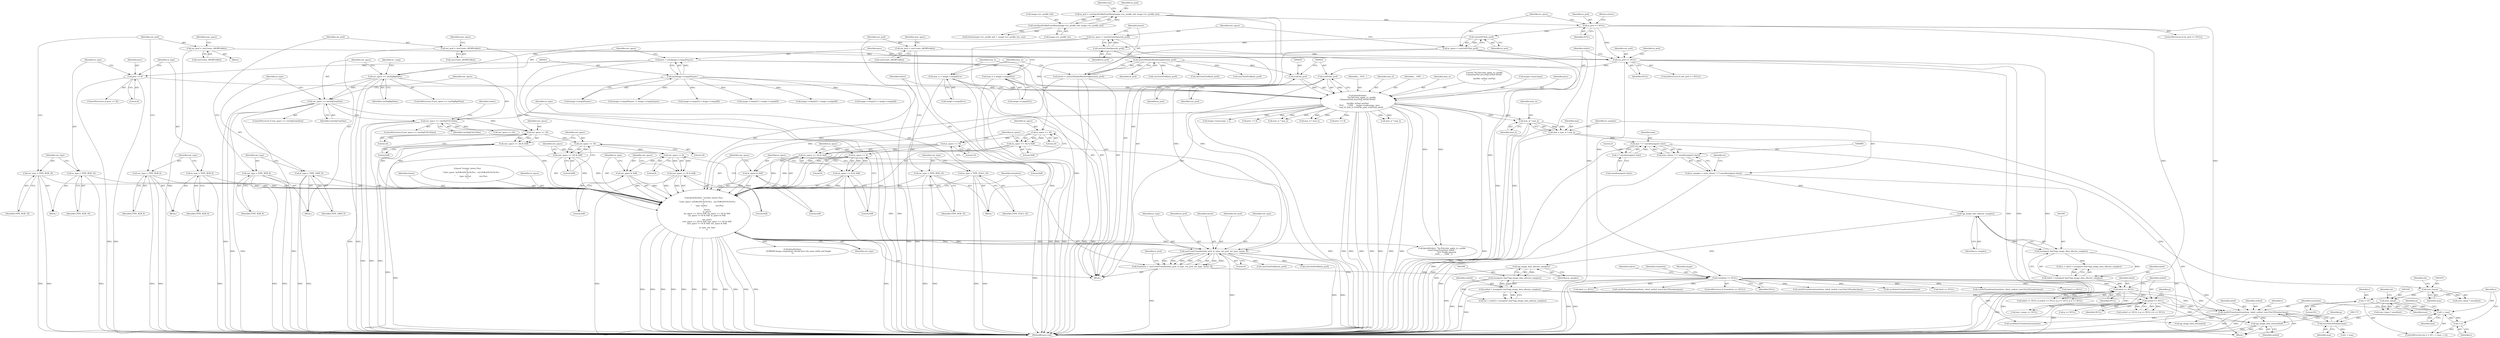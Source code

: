 digraph "0_openjpeg_2e5ab1d9987831c981ff05862e8ccf1381ed58ea@API" {
"1001254" [label="(Call,opj_image_data_free(outbuf))"];
"1001040" [label="(Call,outbuf == NULL)"];
"1001006" [label="(Call,outbuf = (unsigned char*)opj_image_data_alloc(nr_samples))"];
"1001008" [label="(Call,(unsigned char*)opj_image_data_alloc(nr_samples))"];
"1001010" [label="(Call,opj_image_data_alloc(nr_samples))"];
"1001002" [label="(Call,opj_image_data_alloc(nr_samples))"];
"1000986" [label="(Call,nr_samples = (size_t)(max * 3 * sizeof(unsigned char)))"];
"1000988" [label="(Call,(size_t)(max * 3 * sizeof(unsigned char)))"];
"1000990" [label="(Call,max * 3 * sizeof(unsigned char))"];
"1000981" [label="(Call,max = max_w * max_h)"];
"1000983" [label="(Call,max_w * max_h)"];
"1000417" [label="(Call,fprintf(stderr,\n            \"%s:%d:color_apply_icc_profile\n\tchannels(%d) prec(%d) w(%d) h(%d)\"\n            \"\n\tprofile: in(%p) out(%p)\n\", __FILE__, __LINE__, image->numcomps, prec,\n            max_w, max_h, (void*)in_prof, (void*)out_prof))"];
"1000198" [label="(Call,prec = (int)image->comps[0].prec)"];
"1000200" [label="(Call,(int)image->comps[0].prec)"];
"1000320" [label="(Call,prec <= 8)"];
"1000180" [label="(Call,max_w = image->comps[0].w)"];
"1000189" [label="(Call,max_h = image->comps[0].h)"];
"1000428" [label="(Call,(void*)in_prof)"];
"1000178" [label="(Call,cmsGetHeaderRenderingIntent(in_prof))"];
"1000174" [label="(Call,cmsGetColorSpace(in_prof))"];
"1000170" [label="(Call,cmsGetPCS(in_prof))"];
"1000163" [label="(Call,in_prof == NULL)"];
"1000136" [label="(Call,in_prof = cmsOpenProfileFromMem(image->icc_profile_buf, image->icc_profile_len))"];
"1000138" [label="(Call,cmsOpenProfileFromMem(image->icc_profile_buf, image->icc_profile_len))"];
"1000431" [label="(Call,(void*)out_prof)"];
"1000410" [label="(Call,out_prof == NULL)"];
"1000338" [label="(Call,out_prof = cmsCreate_sRGBProfile())"];
"1000374" [label="(Call,out_prof = cmsCreate_sRGBProfile())"];
"1000356" [label="(Call,out_prof = cmsCreate_sRGBProfile())"];
"1000992" [label="(Call,3 * sizeof(unsigned char))"];
"1001036" [label="(Call,inbuf == NULL)"];
"1000998" [label="(Call,inbuf = (unsigned char*)opj_image_data_alloc(nr_samples))"];
"1001000" [label="(Call,(unsigned char*)opj_image_data_alloc(nr_samples))"];
"1000492" [label="(Call,transform == NULL)"];
"1000478" [label="(Call,transform = cmsCreateTransform(in_prof, in_type, out_prof, out_type, intent, 0))"];
"1000480" [label="(Call,cmsCreateTransform(in_prof, in_type, out_prof, out_type, intent, 0))"];
"1000434" [label="(Call,fprintf(stderr, \"\trender_intent (%u)\n\t\"\n            \"color_space: in(%#x)(%c%c%c%c)   out:(%#x)(%c%c%c%c)\n\t\"\n            \"       type: in(%u)              out:(%u)\n\",\n            intent,\n            in_space,\n            (in_space >> 24) & 0xff, (in_space >> 16) & 0xff,\n            (in_space >> 8) & 0xff, in_space & 0xff,\n\n            out_space,\n            (out_space >> 24) & 0xff, (out_space >> 16) & 0xff,\n            (out_space >> 8) & 0xff, out_space & 0xff,\n\n            in_type, out_type\n           ))"];
"1000176" [label="(Call,intent = cmsGetHeaderRenderingIntent(in_prof))"];
"1000454" [label="(Call,in_space & 0xff)"];
"1000450" [label="(Call,in_space >> 8)"];
"1000445" [label="(Call,in_space >> 16)"];
"1000440" [label="(Call,in_space >> 24)"];
"1000168" [label="(Call,in_space = cmsGetPCS(in_prof))"];
"1000439" [label="(Call,(in_space >> 24) & 0xff)"];
"1000444" [label="(Call,(in_space >> 16) & 0xff)"];
"1000449" [label="(Call,(in_space >> 8) & 0xff)"];
"1000473" [label="(Call,out_space & 0xff)"];
"1000469" [label="(Call,out_space >> 8)"];
"1000464" [label="(Call,out_space >> 16)"];
"1000459" [label="(Call,out_space >> 24)"];
"1000364" [label="(Call,out_space == cmsSigYCbCrData)"];
"1000346" [label="(Call,out_space == cmsSigGrayData)"];
"1000210" [label="(Call,out_space == cmsSigRgbData)"];
"1000172" [label="(Call,out_space = cmsGetColorSpace(in_prof))"];
"1000458" [label="(Call,(out_space >> 24) & 0xff)"];
"1000463" [label="(Call,(out_space >> 16) & 0xff)"];
"1000468" [label="(Call,(out_space >> 8) & 0xff)"];
"1000368" [label="(Call,in_type = TYPE_YCbCr_16)"];
"1000332" [label="(Call,in_type = TYPE_RGB_16)"];
"1000350" [label="(Call,in_type = TYPE_GRAY_8)"];
"1000324" [label="(Call,in_type = TYPE_RGB_8)"];
"1000335" [label="(Call,out_type = TYPE_RGB_16)"];
"1000327" [label="(Call,out_type = TYPE_RGB_8)"];
"1000353" [label="(Call,out_type = TYPE_RGB_8)"];
"1000371" [label="(Call,out_type = TYPE_RGB_16)"];
"1001170" [label="(Call,cmsDoTransform(transform, inbuf, outbuf, (cmsUInt32Number)max))"];
"1001174" [label="(Call,(cmsUInt32Number)max)"];
"1001155" [label="(Call,i < max)"];
"1001158" [label="(Call,++i)"];
"1001152" [label="(Call,i = 0U)"];
"1001029" [label="(Call,(size_t)max)"];
"1001018" [label="(Call,(size_t)max)"];
"1001041" [label="(Identifier,outbuf)"];
"1001002" [label="(Call,opj_image_data_alloc(nr_samples))"];
"1001252" [label="(Call,opj_image_data_free(inbuf))"];
"1000457" [label="(Identifier,out_space)"];
"1000142" [label="(Call,image->icc_profile_len)"];
"1000333" [label="(Identifier,in_type)"];
"1000994" [label="(Call,sizeof(unsigned char))"];
"1000316" [label="(Call,cmsCloseProfile(in_prof))"];
"1000217" [label="(Identifier,nr_comp)"];
"1000351" [label="(Identifier,in_type)"];
"1000440" [label="(Call,in_space >> 24)"];
"1000369" [label="(Identifier,in_type)"];
"1001208" [label="(Call,i < max)"];
"1000465" [label="(Identifier,out_space)"];
"1001040" [label="(Call,outbuf == NULL)"];
"1000169" [label="(Identifier,in_space)"];
"1000320" [label="(Call,prec <= 8)"];
"1000345" [label="(ControlStructure,if (out_space == cmsSigGrayData))"];
"1000373" [label="(Identifier,TYPE_RGB_16)"];
"1000328" [label="(Identifier,out_type)"];
"1000422" [label="(Call,image->numcomps)"];
"1000461" [label="(Literal,24)"];
"1000346" [label="(Call,out_space == cmsSigGrayData)"];
"1000999" [label="(Identifier,inbuf)"];
"1001322" [label="(Call,inbuf == NULL)"];
"1000779" [label="(Call,max_w * max_h)"];
"1000509" [label="(Identifier,image)"];
"1000463" [label="(Call,(out_space >> 16) & 0xff)"];
"1000497" [label="(Identifier,stderr)"];
"1000354" [label="(Identifier,out_type)"];
"1000357" [label="(Identifier,out_prof)"];
"1000993" [label="(Literal,3)"];
"1000334" [label="(Identifier,TYPE_RGB_16)"];
"1000374" [label="(Call,out_prof = cmsCreate_sRGBProfile())"];
"1000410" [label="(Call,out_prof == NULL)"];
"1000276" [label="(Call,image->comps[0].prec != image->comps[i].prec)"];
"1000177" [label="(Identifier,intent)"];
"1000986" [label="(Call,nr_samples = (size_t)(max * 3 * sizeof(unsigned char)))"];
"1000425" [label="(Identifier,prec)"];
"1001031" [label="(Identifier,max)"];
"1000478" [label="(Call,transform = cmsCreateTransform(in_prof, in_type, out_prof, out_type, intent, 0))"];
"1000363" [label="(ControlStructure,if (out_space == cmsSigYCbCrData))"];
"1001560" [label="(MethodReturn,void)"];
"1001007" [label="(Identifier,outbuf)"];
"1000329" [label="(Identifier,TYPE_RGB_8)"];
"1001037" [label="(Identifier,inbuf)"];
"1000992" [label="(Call,3 * sizeof(unsigned char))"];
"1000988" [label="(Call,(size_t)(max * 3 * sizeof(unsigned char)))"];
"1001108" [label="(Call,image->comps[2] = image->comps[0])"];
"1000420" [label="(Identifier,__FILE__)"];
"1001254" [label="(Call,opj_image_data_free(outbuf))"];
"1000482" [label="(Identifier,in_type)"];
"1000350" [label="(Call,in_type = TYPE_GRAY_8)"];
"1000375" [label="(Identifier,out_prof)"];
"1000981" [label="(Call,max = max_w * max_h)"];
"1000191" [label="(Call,image->comps[0].h)"];
"1000481" [label="(Identifier,in_prof)"];
"1001044" [label="(Call,g == NULL)"];
"1000147" [label="(Identifier,icm)"];
"1001157" [label="(Identifier,max)"];
"1001042" [label="(Identifier,NULL)"];
"1000167" [label="(Return,return;)"];
"1001156" [label="(Identifier,i)"];
"1000172" [label="(Call,out_space = cmsGetColorSpace(in_prof))"];
"1000488" [label="(Identifier,in_prof)"];
"1001029" [label="(Call,(size_t)max)"];
"1000458" [label="(Call,(out_space >> 24) & 0xff)"];
"1000464" [label="(Call,out_space >> 16)"];
"1000368" [label="(Call,in_type = TYPE_YCbCr_16)"];
"1000371" [label="(Call,out_type = TYPE_RGB_16)"];
"1000447" [label="(Literal,16)"];
"1000336" [label="(Identifier,out_type)"];
"1000579" [label="(Call,prec <= 8)"];
"1000190" [label="(Identifier,max_h)"];
"1000963" [label="(Call,fprintf(stderr,\n                    \"[ERROR] Image components should have the same width and height\n\"))"];
"1000467" [label="(Literal,0xff)"];
"1000810" [label="(Call,inbuf == NULL)"];
"1000991" [label="(Identifier,max)"];
"1001028" [label="(Call,(size_t)max * sizeof(int))"];
"1000589" [label="(Call,max_w * max_h)"];
"1000321" [label="(Identifier,prec)"];
"1000451" [label="(Identifier,in_space)"];
"1000182" [label="(Call,image->comps[0].w)"];
"1000176" [label="(Call,intent = cmsGetHeaderRenderingIntent(in_prof))"];
"1001456" [label="(Call,cmsDoTransform(transform, inbuf, outbuf, (cmsUInt32Number)max))"];
"1000441" [label="(Identifier,in_space)"];
"1000466" [label="(Literal,16)"];
"1000496" [label="(Call,fprintf(stderr, \"%s:%d:color_apply_icc_profile\n\tcmsCreateTransform failed. \"\n                \"ICC Profile ignored.\n\", __FILE__, __LINE__))"];
"1000367" [label="(Block,)"];
"1000342" [label="(Identifier,new_space)"];
"1000211" [label="(Identifier,out_space)"];
"1000491" [label="(ControlStructure,if (transform == NULL))"];
"1000113" [label="(Block,)"];
"1000139" [label="(Call,image->icc_profile_buf)"];
"1001020" [label="(Identifier,max)"];
"1001383" [label="(Call,image->comps[1] = image->comps[0])"];
"1000171" [label="(Identifier,in_prof)"];
"1000477" [label="(Identifier,out_type)"];
"1000433" [label="(Identifier,out_prof)"];
"1000493" [label="(Identifier,transform)"];
"1000323" [label="(Block,)"];
"1000366" [label="(Identifier,cmsSigYCbCrData)"];
"1000476" [label="(Identifier,in_type)"];
"1000353" [label="(Call,out_type = TYPE_RGB_8)"];
"1000162" [label="(ControlStructure,if (in_prof == NULL))"];
"1000437" [label="(Identifier,intent)"];
"1000200" [label="(Call,(int)image->comps[0].prec)"];
"1000444" [label="(Call,(in_space >> 16) & 0xff)"];
"1000383" [label="(Identifier,stderr)"];
"1000348" [label="(Identifier,cmsSigGrayData)"];
"1001018" [label="(Call,(size_t)max)"];
"1000358" [label="(Call,cmsCreate_sRGBProfile())"];
"1001394" [label="(Call,image->comps[2] = image->comps[0])"];
"1001153" [label="(Identifier,i)"];
"1000337" [label="(Identifier,TYPE_RGB_16)"];
"1001022" [label="(Identifier,int)"];
"1000494" [label="(Identifier,NULL)"];
"1000462" [label="(Literal,0xff)"];
"1000326" [label="(Identifier,TYPE_RGB_8)"];
"1000164" [label="(Identifier,in_prof)"];
"1000352" [label="(Identifier,TYPE_GRAY_8)"];
"1000165" [label="(Identifier,NULL)"];
"1000199" [label="(Identifier,prec)"];
"1000370" [label="(Identifier,TYPE_YCbCr_16)"];
"1000456" [label="(Literal,0xff)"];
"1000431" [label="(Call,(void*)out_prof)"];
"1000983" [label="(Call,max_w * max_h)"];
"1000692" [label="(Call,cmsDoTransform(transform, inbuf, outbuf, (cmsUInt32Number)max))"];
"1001152" [label="(Call,i = 0U)"];
"1000376" [label="(Call,cmsCreate_sRGBProfile())"];
"1000474" [label="(Identifier,out_space)"];
"1000417" [label="(Call,fprintf(stderr,\n            \"%s:%d:color_apply_icc_profile\n\tchannels(%d) prec(%d) w(%d) h(%d)\"\n            \"\n\tprofile: in(%p) out(%p)\n\", __FILE__, __LINE__, image->numcomps, prec,\n            max_w, max_h, (void*)in_prof, (void*)out_prof))"];
"1000975" [label="(Block,)"];
"1000430" [label="(Identifier,in_prof)"];
"1000415" [label="(Identifier,in_prof)"];
"1001033" [label="(Identifier,int)"];
"1000339" [label="(Identifier,out_prof)"];
"1000168" [label="(Call,in_space = cmsGetPCS(in_prof))"];
"1000479" [label="(Identifier,transform)"];
"1001010" [label="(Call,opj_image_data_alloc(nr_samples))"];
"1000372" [label="(Identifier,out_type)"];
"1000990" [label="(Call,max * 3 * sizeof(unsigned char))"];
"1000414" [label="(Call,cmsCloseProfile(in_prof))"];
"1000443" [label="(Literal,0xff)"];
"1000985" [label="(Identifier,max_h)"];
"1001017" [label="(Call,(size_t)max * sizeof(int))"];
"1000966" [label="(Call,cmsDeleteTransform(transform))"];
"1000486" [label="(Literal,0)"];
"1001008" [label="(Call,(unsigned char*)opj_image_data_alloc(nr_samples))"];
"1000446" [label="(Identifier,in_space)"];
"1000325" [label="(Identifier,in_type)"];
"1000485" [label="(Identifier,intent)"];
"1000327" [label="(Call,out_type = TYPE_RGB_8)"];
"1000322" [label="(Literal,8)"];
"1000170" [label="(Call,cmsGetPCS(in_prof))"];
"1001546" [label="(Call,cmsDeleteTransform(transform))"];
"1000389" [label="(Call,out_space >> 24)"];
"1001151" [label="(ControlStructure,for (i = 0U; i < max; ++i))"];
"1000427" [label="(Identifier,max_h)"];
"1000471" [label="(Literal,8)"];
"1000209" [label="(ControlStructure,if (out_space == cmsSigRgbData))"];
"1001170" [label="(Call,cmsDoTransform(transform, inbuf, outbuf, (cmsUInt32Number)max))"];
"1000411" [label="(Identifier,out_prof)"];
"1000987" [label="(Identifier,nr_samples)"];
"1000454" [label="(Call,in_space & 0xff)"];
"1000180" [label="(Call,max_w = image->comps[0].w)"];
"1000181" [label="(Identifier,max_w)"];
"1000620" [label="(Call,inbuf == NULL)"];
"1000997" [label="(Identifier,in)"];
"1000335" [label="(Call,out_type = TYPE_RGB_16)"];
"1000439" [label="(Call,(in_space >> 24) & 0xff)"];
"1000449" [label="(Call,(in_space >> 8) & 0xff)"];
"1000470" [label="(Identifier,out_space)"];
"1000137" [label="(Identifier,in_prof)"];
"1000356" [label="(Call,out_prof = cmsCreate_sRGBProfile())"];
"1000436" [label="(Literal,\"\trender_intent (%u)\n\t\"\n            \"color_space: in(%#x)(%c%c%c%c)   out:(%#x)(%c%c%c%c)\n\t\"\n            \"       type: in(%u)              out:(%u)\n\")"];
"1000173" [label="(Identifier,out_space)"];
"1001011" [label="(Identifier,nr_samples)"];
"1000412" [label="(Identifier,NULL)"];
"1000455" [label="(Identifier,in_space)"];
"1000507" [label="(Call,image->numcomps > 2)"];
"1001006" [label="(Call,outbuf = (unsigned char*)opj_image_data_alloc(nr_samples))"];
"1000319" [label="(ControlStructure,if (prec <= 8))"];
"1000198" [label="(Call,prec = (int)image->comps[0].prec)"];
"1001172" [label="(Identifier,inbuf)"];
"1000984" [label="(Identifier,max_w)"];
"1000445" [label="(Call,in_space >> 16)"];
"1000338" [label="(Call,out_prof = cmsCreate_sRGBProfile())"];
"1000347" [label="(Identifier,out_space)"];
"1000349" [label="(Block,)"];
"1000468" [label="(Call,(out_space >> 8) & 0xff)"];
"1000469" [label="(Call,out_space >> 8)"];
"1000210" [label="(Call,out_space == cmsSigRgbData)"];
"1001154" [label="(Literal,0U)"];
"1001036" [label="(Call,inbuf == NULL)"];
"1000421" [label="(Identifier,__LINE__)"];
"1000331" [label="(Block,)"];
"1000972" [label="(Call,prec <= 8)"];
"1001257" [label="(Identifier,g)"];
"1000434" [label="(Call,fprintf(stderr, \"\trender_intent (%u)\n\t\"\n            \"color_space: in(%#x)(%c%c%c%c)   out:(%#x)(%c%c%c%c)\n\t\"\n            \"       type: in(%u)              out:(%u)\n\",\n            intent,\n            in_space,\n            (in_space >> 24) & 0xff, (in_space >> 16) & 0xff,\n            (in_space >> 8) & 0xff, in_space & 0xff,\n\n            out_space,\n            (out_space >> 24) & 0xff, (out_space >> 16) & 0xff,\n            (out_space >> 8) & 0xff, out_space & 0xff,\n\n            in_type, out_type\n           ))"];
"1000459" [label="(Call,out_space >> 24)"];
"1001003" [label="(Identifier,nr_samples)"];
"1000189" [label="(Call,max_h = image->comps[0].h)"];
"1001004" [label="(Call,out = outbuf = (unsigned char*)opj_image_data_alloc(nr_samples))"];
"1000448" [label="(Literal,0xff)"];
"1001045" [label="(Identifier,g)"];
"1000138" [label="(Call,cmsOpenProfileFromMem(image->icc_profile_buf, image->icc_profile_len))"];
"1000438" [label="(Identifier,in_space)"];
"1000450" [label="(Call,in_space >> 8)"];
"1000175" [label="(Identifier,in_prof)"];
"1000340" [label="(Call,cmsCreate_sRGBProfile())"];
"1001171" [label="(Identifier,transform)"];
"1001159" [label="(Identifier,i)"];
"1000163" [label="(Call,in_prof == NULL)"];
"1000982" [label="(Identifier,max)"];
"1000489" [label="(Call,cmsCloseProfile(out_prof))"];
"1000426" [label="(Identifier,max_w)"];
"1000365" [label="(Identifier,out_space)"];
"1001155" [label="(Call,i < max)"];
"1000179" [label="(Identifier,in_prof)"];
"1000475" [label="(Literal,0xff)"];
"1001097" [label="(Call,image->comps[1] = image->comps[0])"];
"1000409" [label="(ControlStructure,if (out_prof == NULL))"];
"1001174" [label="(Call,(cmsUInt32Number)max)"];
"1000364" [label="(Call,out_space == cmsSigYCbCrData)"];
"1000174" [label="(Call,cmsGetColorSpace(in_prof))"];
"1000483" [label="(Identifier,out_prof)"];
"1000360" [label="(Identifier,new_space)"];
"1000472" [label="(Literal,0xff)"];
"1000453" [label="(Literal,0xff)"];
"1001173" [label="(Identifier,outbuf)"];
"1000419" [label="(Literal,\"%s:%d:color_apply_icc_profile\n\tchannels(%d) prec(%d) w(%d) h(%d)\"\n            \"\n\tprofile: in(%p) out(%p)\n\")"];
"1000998" [label="(Call,inbuf = (unsigned char*)opj_image_data_alloc(nr_samples))"];
"1000202" [label="(Call,image->comps[0].prec)"];
"1001035" [label="(Call,inbuf == NULL || outbuf == NULL || g == NULL || b == NULL)"];
"1000355" [label="(Identifier,TYPE_RGB_8)"];
"1001158" [label="(Call,++i)"];
"1000406" [label="(Call,cmsCloseProfile(in_prof))"];
"1000178" [label="(Call,cmsGetHeaderRenderingIntent(in_prof))"];
"1000452" [label="(Literal,8)"];
"1000213" [label="(Block,)"];
"1000378" [label="(Identifier,new_space)"];
"1000882" [label="(Call,cmsDoTransform(transform, inbuf, outbuf, (cmsUInt32Number)max))"];
"1000324" [label="(Call,in_type = TYPE_RGB_8)"];
"1000435" [label="(Identifier,stderr)"];
"1000151" [label="(Call,fwrite(image->icc_profile_buf, 1, image->icc_profile_len, icm))"];
"1000473" [label="(Call,out_space & 0xff)"];
"1000442" [label="(Literal,24)"];
"1000428" [label="(Call,(void*)in_prof)"];
"1001039" [label="(Call,outbuf == NULL || g == NULL || b == NULL)"];
"1000212" [label="(Identifier,cmsSigRgbData)"];
"1000487" [label="(Call,cmsCloseProfile(in_prof))"];
"1001164" [label="(Identifier,in)"];
"1000460" [label="(Identifier,out_space)"];
"1000332" [label="(Call,in_type = TYPE_RGB_16)"];
"1000492" [label="(Call,transform == NULL)"];
"1000996" [label="(Call,in = inbuf = (unsigned char*)opj_image_data_alloc(nr_samples))"];
"1001038" [label="(Identifier,NULL)"];
"1000480" [label="(Call,cmsCreateTransform(in_prof, in_type, out_prof, out_type, intent, 0))"];
"1001069" [label="(Call,new_comps == NULL)"];
"1001176" [label="(Identifier,max)"];
"1000136" [label="(Call,in_prof = cmsOpenProfileFromMem(image->icc_profile_buf, image->icc_profile_len))"];
"1001000" [label="(Call,(unsigned char*)opj_image_data_alloc(nr_samples))"];
"1000484" [label="(Identifier,out_type)"];
"1001178" [label="(Identifier,r)"];
"1001255" [label="(Identifier,outbuf)"];
"1001269" [label="(Call,max_w * max_h)"];
"1000418" [label="(Identifier,stderr)"];
"1001254" -> "1000975"  [label="AST: "];
"1001254" -> "1001255"  [label="CFG: "];
"1001255" -> "1001254"  [label="AST: "];
"1001257" -> "1001254"  [label="CFG: "];
"1001254" -> "1001560"  [label="DDG: "];
"1001254" -> "1001560"  [label="DDG: "];
"1001040" -> "1001254"  [label="DDG: "];
"1001006" -> "1001254"  [label="DDG: "];
"1001170" -> "1001254"  [label="DDG: "];
"1001040" -> "1001039"  [label="AST: "];
"1001040" -> "1001042"  [label="CFG: "];
"1001041" -> "1001040"  [label="AST: "];
"1001042" -> "1001040"  [label="AST: "];
"1001045" -> "1001040"  [label="CFG: "];
"1001039" -> "1001040"  [label="CFG: "];
"1001040" -> "1001560"  [label="DDG: "];
"1001040" -> "1001039"  [label="DDG: "];
"1001040" -> "1001039"  [label="DDG: "];
"1001006" -> "1001040"  [label="DDG: "];
"1001036" -> "1001040"  [label="DDG: "];
"1001040" -> "1001044"  [label="DDG: "];
"1001040" -> "1001069"  [label="DDG: "];
"1001040" -> "1001170"  [label="DDG: "];
"1001006" -> "1001004"  [label="AST: "];
"1001006" -> "1001008"  [label="CFG: "];
"1001007" -> "1001006"  [label="AST: "];
"1001008" -> "1001006"  [label="AST: "];
"1001004" -> "1001006"  [label="CFG: "];
"1001006" -> "1001560"  [label="DDG: "];
"1001006" -> "1001004"  [label="DDG: "];
"1001008" -> "1001006"  [label="DDG: "];
"1001006" -> "1001170"  [label="DDG: "];
"1001008" -> "1001010"  [label="CFG: "];
"1001009" -> "1001008"  [label="AST: "];
"1001010" -> "1001008"  [label="AST: "];
"1001008" -> "1001560"  [label="DDG: "];
"1001008" -> "1001004"  [label="DDG: "];
"1001010" -> "1001008"  [label="DDG: "];
"1001010" -> "1001011"  [label="CFG: "];
"1001011" -> "1001010"  [label="AST: "];
"1001010" -> "1001560"  [label="DDG: "];
"1001002" -> "1001010"  [label="DDG: "];
"1001002" -> "1001000"  [label="AST: "];
"1001002" -> "1001003"  [label="CFG: "];
"1001003" -> "1001002"  [label="AST: "];
"1001000" -> "1001002"  [label="CFG: "];
"1001002" -> "1001000"  [label="DDG: "];
"1000986" -> "1001002"  [label="DDG: "];
"1000986" -> "1000975"  [label="AST: "];
"1000986" -> "1000988"  [label="CFG: "];
"1000987" -> "1000986"  [label="AST: "];
"1000988" -> "1000986"  [label="AST: "];
"1000997" -> "1000986"  [label="CFG: "];
"1000986" -> "1001560"  [label="DDG: "];
"1000988" -> "1000986"  [label="DDG: "];
"1000988" -> "1000990"  [label="CFG: "];
"1000989" -> "1000988"  [label="AST: "];
"1000990" -> "1000988"  [label="AST: "];
"1000988" -> "1001560"  [label="DDG: "];
"1000990" -> "1000988"  [label="DDG: "];
"1000990" -> "1000988"  [label="DDG: "];
"1000990" -> "1000992"  [label="CFG: "];
"1000991" -> "1000990"  [label="AST: "];
"1000992" -> "1000990"  [label="AST: "];
"1000990" -> "1001560"  [label="DDG: "];
"1000981" -> "1000990"  [label="DDG: "];
"1000992" -> "1000990"  [label="DDG: "];
"1000990" -> "1001018"  [label="DDG: "];
"1000981" -> "1000975"  [label="AST: "];
"1000981" -> "1000983"  [label="CFG: "];
"1000982" -> "1000981"  [label="AST: "];
"1000983" -> "1000981"  [label="AST: "];
"1000987" -> "1000981"  [label="CFG: "];
"1000981" -> "1001560"  [label="DDG: "];
"1000983" -> "1000981"  [label="DDG: "];
"1000983" -> "1000981"  [label="DDG: "];
"1000983" -> "1000985"  [label="CFG: "];
"1000984" -> "1000983"  [label="AST: "];
"1000985" -> "1000983"  [label="AST: "];
"1000983" -> "1001560"  [label="DDG: "];
"1000983" -> "1001560"  [label="DDG: "];
"1000417" -> "1000983"  [label="DDG: "];
"1000417" -> "1000983"  [label="DDG: "];
"1000417" -> "1000113"  [label="AST: "];
"1000417" -> "1000431"  [label="CFG: "];
"1000418" -> "1000417"  [label="AST: "];
"1000419" -> "1000417"  [label="AST: "];
"1000420" -> "1000417"  [label="AST: "];
"1000421" -> "1000417"  [label="AST: "];
"1000422" -> "1000417"  [label="AST: "];
"1000425" -> "1000417"  [label="AST: "];
"1000426" -> "1000417"  [label="AST: "];
"1000427" -> "1000417"  [label="AST: "];
"1000428" -> "1000417"  [label="AST: "];
"1000431" -> "1000417"  [label="AST: "];
"1000435" -> "1000417"  [label="CFG: "];
"1000417" -> "1001560"  [label="DDG: "];
"1000417" -> "1001560"  [label="DDG: "];
"1000417" -> "1001560"  [label="DDG: "];
"1000417" -> "1001560"  [label="DDG: "];
"1000417" -> "1001560"  [label="DDG: "];
"1000417" -> "1001560"  [label="DDG: "];
"1000417" -> "1001560"  [label="DDG: "];
"1000417" -> "1001560"  [label="DDG: "];
"1000417" -> "1001560"  [label="DDG: "];
"1000198" -> "1000417"  [label="DDG: "];
"1000320" -> "1000417"  [label="DDG: "];
"1000180" -> "1000417"  [label="DDG: "];
"1000189" -> "1000417"  [label="DDG: "];
"1000428" -> "1000417"  [label="DDG: "];
"1000431" -> "1000417"  [label="DDG: "];
"1000417" -> "1000434"  [label="DDG: "];
"1000417" -> "1000496"  [label="DDG: "];
"1000417" -> "1000496"  [label="DDG: "];
"1000417" -> "1000507"  [label="DDG: "];
"1000417" -> "1000579"  [label="DDG: "];
"1000417" -> "1000589"  [label="DDG: "];
"1000417" -> "1000589"  [label="DDG: "];
"1000417" -> "1000779"  [label="DDG: "];
"1000417" -> "1000779"  [label="DDG: "];
"1000417" -> "1000972"  [label="DDG: "];
"1000417" -> "1001269"  [label="DDG: "];
"1000417" -> "1001269"  [label="DDG: "];
"1000198" -> "1000113"  [label="AST: "];
"1000198" -> "1000200"  [label="CFG: "];
"1000199" -> "1000198"  [label="AST: "];
"1000200" -> "1000198"  [label="AST: "];
"1000211" -> "1000198"  [label="CFG: "];
"1000198" -> "1001560"  [label="DDG: "];
"1000198" -> "1001560"  [label="DDG: "];
"1000200" -> "1000198"  [label="DDG: "];
"1000198" -> "1000320"  [label="DDG: "];
"1000200" -> "1000202"  [label="CFG: "];
"1000201" -> "1000200"  [label="AST: "];
"1000202" -> "1000200"  [label="AST: "];
"1000200" -> "1001560"  [label="DDG: "];
"1000200" -> "1000276"  [label="DDG: "];
"1000200" -> "1001097"  [label="DDG: "];
"1000200" -> "1001108"  [label="DDG: "];
"1000200" -> "1001383"  [label="DDG: "];
"1000200" -> "1001394"  [label="DDG: "];
"1000320" -> "1000319"  [label="AST: "];
"1000320" -> "1000322"  [label="CFG: "];
"1000321" -> "1000320"  [label="AST: "];
"1000322" -> "1000320"  [label="AST: "];
"1000325" -> "1000320"  [label="CFG: "];
"1000333" -> "1000320"  [label="CFG: "];
"1000320" -> "1001560"  [label="DDG: "];
"1000320" -> "1001560"  [label="DDG: "];
"1000180" -> "1000113"  [label="AST: "];
"1000180" -> "1000182"  [label="CFG: "];
"1000181" -> "1000180"  [label="AST: "];
"1000182" -> "1000180"  [label="AST: "];
"1000190" -> "1000180"  [label="CFG: "];
"1000180" -> "1001560"  [label="DDG: "];
"1000180" -> "1001560"  [label="DDG: "];
"1000189" -> "1000113"  [label="AST: "];
"1000189" -> "1000191"  [label="CFG: "];
"1000190" -> "1000189"  [label="AST: "];
"1000191" -> "1000189"  [label="AST: "];
"1000199" -> "1000189"  [label="CFG: "];
"1000189" -> "1001560"  [label="DDG: "];
"1000189" -> "1001560"  [label="DDG: "];
"1000428" -> "1000430"  [label="CFG: "];
"1000429" -> "1000428"  [label="AST: "];
"1000430" -> "1000428"  [label="AST: "];
"1000432" -> "1000428"  [label="CFG: "];
"1000178" -> "1000428"  [label="DDG: "];
"1000428" -> "1000480"  [label="DDG: "];
"1000178" -> "1000176"  [label="AST: "];
"1000178" -> "1000179"  [label="CFG: "];
"1000179" -> "1000178"  [label="AST: "];
"1000176" -> "1000178"  [label="CFG: "];
"1000178" -> "1000176"  [label="DDG: "];
"1000174" -> "1000178"  [label="DDG: "];
"1000178" -> "1000316"  [label="DDG: "];
"1000178" -> "1000406"  [label="DDG: "];
"1000178" -> "1000414"  [label="DDG: "];
"1000174" -> "1000172"  [label="AST: "];
"1000174" -> "1000175"  [label="CFG: "];
"1000175" -> "1000174"  [label="AST: "];
"1000172" -> "1000174"  [label="CFG: "];
"1000174" -> "1000172"  [label="DDG: "];
"1000170" -> "1000174"  [label="DDG: "];
"1000170" -> "1000168"  [label="AST: "];
"1000170" -> "1000171"  [label="CFG: "];
"1000171" -> "1000170"  [label="AST: "];
"1000168" -> "1000170"  [label="CFG: "];
"1000170" -> "1000168"  [label="DDG: "];
"1000163" -> "1000170"  [label="DDG: "];
"1000163" -> "1000162"  [label="AST: "];
"1000163" -> "1000165"  [label="CFG: "];
"1000164" -> "1000163"  [label="AST: "];
"1000165" -> "1000163"  [label="AST: "];
"1000167" -> "1000163"  [label="CFG: "];
"1000169" -> "1000163"  [label="CFG: "];
"1000163" -> "1001560"  [label="DDG: "];
"1000163" -> "1001560"  [label="DDG: "];
"1000163" -> "1001560"  [label="DDG: "];
"1000136" -> "1000163"  [label="DDG: "];
"1000163" -> "1000410"  [label="DDG: "];
"1000136" -> "1000113"  [label="AST: "];
"1000136" -> "1000138"  [label="CFG: "];
"1000137" -> "1000136"  [label="AST: "];
"1000138" -> "1000136"  [label="AST: "];
"1000147" -> "1000136"  [label="CFG: "];
"1000136" -> "1001560"  [label="DDG: "];
"1000138" -> "1000136"  [label="DDG: "];
"1000138" -> "1000136"  [label="DDG: "];
"1000138" -> "1000142"  [label="CFG: "];
"1000139" -> "1000138"  [label="AST: "];
"1000142" -> "1000138"  [label="AST: "];
"1000138" -> "1000151"  [label="DDG: "];
"1000138" -> "1000151"  [label="DDG: "];
"1000431" -> "1000433"  [label="CFG: "];
"1000432" -> "1000431"  [label="AST: "];
"1000433" -> "1000431"  [label="AST: "];
"1000410" -> "1000431"  [label="DDG: "];
"1000431" -> "1000480"  [label="DDG: "];
"1000410" -> "1000409"  [label="AST: "];
"1000410" -> "1000412"  [label="CFG: "];
"1000411" -> "1000410"  [label="AST: "];
"1000412" -> "1000410"  [label="AST: "];
"1000415" -> "1000410"  [label="CFG: "];
"1000418" -> "1000410"  [label="CFG: "];
"1000410" -> "1001560"  [label="DDG: "];
"1000410" -> "1001560"  [label="DDG: "];
"1000410" -> "1001560"  [label="DDG: "];
"1000338" -> "1000410"  [label="DDG: "];
"1000374" -> "1000410"  [label="DDG: "];
"1000356" -> "1000410"  [label="DDG: "];
"1000410" -> "1000492"  [label="DDG: "];
"1000338" -> "1000213"  [label="AST: "];
"1000338" -> "1000340"  [label="CFG: "];
"1000339" -> "1000338"  [label="AST: "];
"1000340" -> "1000338"  [label="AST: "];
"1000342" -> "1000338"  [label="CFG: "];
"1000338" -> "1001560"  [label="DDG: "];
"1000374" -> "1000367"  [label="AST: "];
"1000374" -> "1000376"  [label="CFG: "];
"1000375" -> "1000374"  [label="AST: "];
"1000376" -> "1000374"  [label="AST: "];
"1000378" -> "1000374"  [label="CFG: "];
"1000374" -> "1001560"  [label="DDG: "];
"1000356" -> "1000349"  [label="AST: "];
"1000356" -> "1000358"  [label="CFG: "];
"1000357" -> "1000356"  [label="AST: "];
"1000358" -> "1000356"  [label="AST: "];
"1000360" -> "1000356"  [label="CFG: "];
"1000356" -> "1001560"  [label="DDG: "];
"1000992" -> "1000994"  [label="CFG: "];
"1000993" -> "1000992"  [label="AST: "];
"1000994" -> "1000992"  [label="AST: "];
"1001036" -> "1001035"  [label="AST: "];
"1001036" -> "1001038"  [label="CFG: "];
"1001037" -> "1001036"  [label="AST: "];
"1001038" -> "1001036"  [label="AST: "];
"1001041" -> "1001036"  [label="CFG: "];
"1001035" -> "1001036"  [label="CFG: "];
"1001036" -> "1001560"  [label="DDG: "];
"1001036" -> "1001035"  [label="DDG: "];
"1001036" -> "1001035"  [label="DDG: "];
"1000998" -> "1001036"  [label="DDG: "];
"1000492" -> "1001036"  [label="DDG: "];
"1001036" -> "1001069"  [label="DDG: "];
"1001036" -> "1001170"  [label="DDG: "];
"1001036" -> "1001252"  [label="DDG: "];
"1000998" -> "1000996"  [label="AST: "];
"1000998" -> "1001000"  [label="CFG: "];
"1000999" -> "1000998"  [label="AST: "];
"1001000" -> "1000998"  [label="AST: "];
"1000996" -> "1000998"  [label="CFG: "];
"1000998" -> "1000996"  [label="DDG: "];
"1001000" -> "1000998"  [label="DDG: "];
"1001001" -> "1001000"  [label="AST: "];
"1001000" -> "1000996"  [label="DDG: "];
"1000492" -> "1000491"  [label="AST: "];
"1000492" -> "1000494"  [label="CFG: "];
"1000493" -> "1000492"  [label="AST: "];
"1000494" -> "1000492"  [label="AST: "];
"1000497" -> "1000492"  [label="CFG: "];
"1000509" -> "1000492"  [label="CFG: "];
"1000492" -> "1001560"  [label="DDG: "];
"1000492" -> "1001560"  [label="DDG: "];
"1000492" -> "1001560"  [label="DDG: "];
"1000478" -> "1000492"  [label="DDG: "];
"1000492" -> "1000620"  [label="DDG: "];
"1000492" -> "1000692"  [label="DDG: "];
"1000492" -> "1000810"  [label="DDG: "];
"1000492" -> "1000882"  [label="DDG: "];
"1000492" -> "1000966"  [label="DDG: "];
"1000492" -> "1001170"  [label="DDG: "];
"1000492" -> "1001322"  [label="DDG: "];
"1000492" -> "1001456"  [label="DDG: "];
"1000492" -> "1001546"  [label="DDG: "];
"1000478" -> "1000113"  [label="AST: "];
"1000478" -> "1000480"  [label="CFG: "];
"1000479" -> "1000478"  [label="AST: "];
"1000480" -> "1000478"  [label="AST: "];
"1000488" -> "1000478"  [label="CFG: "];
"1000478" -> "1001560"  [label="DDG: "];
"1000480" -> "1000478"  [label="DDG: "];
"1000480" -> "1000478"  [label="DDG: "];
"1000480" -> "1000478"  [label="DDG: "];
"1000480" -> "1000478"  [label="DDG: "];
"1000480" -> "1000478"  [label="DDG: "];
"1000480" -> "1000478"  [label="DDG: "];
"1000480" -> "1000486"  [label="CFG: "];
"1000481" -> "1000480"  [label="AST: "];
"1000482" -> "1000480"  [label="AST: "];
"1000483" -> "1000480"  [label="AST: "];
"1000484" -> "1000480"  [label="AST: "];
"1000485" -> "1000480"  [label="AST: "];
"1000486" -> "1000480"  [label="AST: "];
"1000480" -> "1001560"  [label="DDG: "];
"1000480" -> "1001560"  [label="DDG: "];
"1000480" -> "1001560"  [label="DDG: "];
"1000434" -> "1000480"  [label="DDG: "];
"1000434" -> "1000480"  [label="DDG: "];
"1000434" -> "1000480"  [label="DDG: "];
"1000480" -> "1000487"  [label="DDG: "];
"1000480" -> "1000489"  [label="DDG: "];
"1000434" -> "1000113"  [label="AST: "];
"1000434" -> "1000477"  [label="CFG: "];
"1000435" -> "1000434"  [label="AST: "];
"1000436" -> "1000434"  [label="AST: "];
"1000437" -> "1000434"  [label="AST: "];
"1000438" -> "1000434"  [label="AST: "];
"1000439" -> "1000434"  [label="AST: "];
"1000444" -> "1000434"  [label="AST: "];
"1000449" -> "1000434"  [label="AST: "];
"1000454" -> "1000434"  [label="AST: "];
"1000457" -> "1000434"  [label="AST: "];
"1000458" -> "1000434"  [label="AST: "];
"1000463" -> "1000434"  [label="AST: "];
"1000468" -> "1000434"  [label="AST: "];
"1000473" -> "1000434"  [label="AST: "];
"1000476" -> "1000434"  [label="AST: "];
"1000477" -> "1000434"  [label="AST: "];
"1000479" -> "1000434"  [label="CFG: "];
"1000434" -> "1001560"  [label="DDG: "];
"1000434" -> "1001560"  [label="DDG: "];
"1000434" -> "1001560"  [label="DDG: "];
"1000434" -> "1001560"  [label="DDG: "];
"1000434" -> "1001560"  [label="DDG: "];
"1000434" -> "1001560"  [label="DDG: "];
"1000434" -> "1001560"  [label="DDG: "];
"1000434" -> "1001560"  [label="DDG: "];
"1000434" -> "1001560"  [label="DDG: "];
"1000434" -> "1001560"  [label="DDG: "];
"1000434" -> "1001560"  [label="DDG: "];
"1000434" -> "1001560"  [label="DDG: "];
"1000176" -> "1000434"  [label="DDG: "];
"1000454" -> "1000434"  [label="DDG: "];
"1000454" -> "1000434"  [label="DDG: "];
"1000439" -> "1000434"  [label="DDG: "];
"1000439" -> "1000434"  [label="DDG: "];
"1000444" -> "1000434"  [label="DDG: "];
"1000444" -> "1000434"  [label="DDG: "];
"1000449" -> "1000434"  [label="DDG: "];
"1000449" -> "1000434"  [label="DDG: "];
"1000473" -> "1000434"  [label="DDG: "];
"1000473" -> "1000434"  [label="DDG: "];
"1000458" -> "1000434"  [label="DDG: "];
"1000458" -> "1000434"  [label="DDG: "];
"1000463" -> "1000434"  [label="DDG: "];
"1000463" -> "1000434"  [label="DDG: "];
"1000468" -> "1000434"  [label="DDG: "];
"1000468" -> "1000434"  [label="DDG: "];
"1000368" -> "1000434"  [label="DDG: "];
"1000332" -> "1000434"  [label="DDG: "];
"1000350" -> "1000434"  [label="DDG: "];
"1000324" -> "1000434"  [label="DDG: "];
"1000335" -> "1000434"  [label="DDG: "];
"1000327" -> "1000434"  [label="DDG: "];
"1000353" -> "1000434"  [label="DDG: "];
"1000371" -> "1000434"  [label="DDG: "];
"1000434" -> "1000496"  [label="DDG: "];
"1000434" -> "1000963"  [label="DDG: "];
"1000176" -> "1000113"  [label="AST: "];
"1000177" -> "1000176"  [label="AST: "];
"1000181" -> "1000176"  [label="CFG: "];
"1000176" -> "1001560"  [label="DDG: "];
"1000176" -> "1001560"  [label="DDG: "];
"1000454" -> "1000456"  [label="CFG: "];
"1000455" -> "1000454"  [label="AST: "];
"1000456" -> "1000454"  [label="AST: "];
"1000457" -> "1000454"  [label="CFG: "];
"1000450" -> "1000454"  [label="DDG: "];
"1000450" -> "1000449"  [label="AST: "];
"1000450" -> "1000452"  [label="CFG: "];
"1000451" -> "1000450"  [label="AST: "];
"1000452" -> "1000450"  [label="AST: "];
"1000453" -> "1000450"  [label="CFG: "];
"1000450" -> "1000449"  [label="DDG: "];
"1000450" -> "1000449"  [label="DDG: "];
"1000445" -> "1000450"  [label="DDG: "];
"1000445" -> "1000444"  [label="AST: "];
"1000445" -> "1000447"  [label="CFG: "];
"1000446" -> "1000445"  [label="AST: "];
"1000447" -> "1000445"  [label="AST: "];
"1000448" -> "1000445"  [label="CFG: "];
"1000445" -> "1000444"  [label="DDG: "];
"1000445" -> "1000444"  [label="DDG: "];
"1000440" -> "1000445"  [label="DDG: "];
"1000440" -> "1000439"  [label="AST: "];
"1000440" -> "1000442"  [label="CFG: "];
"1000441" -> "1000440"  [label="AST: "];
"1000442" -> "1000440"  [label="AST: "];
"1000443" -> "1000440"  [label="CFG: "];
"1000440" -> "1000439"  [label="DDG: "];
"1000440" -> "1000439"  [label="DDG: "];
"1000168" -> "1000440"  [label="DDG: "];
"1000168" -> "1000113"  [label="AST: "];
"1000169" -> "1000168"  [label="AST: "];
"1000173" -> "1000168"  [label="CFG: "];
"1000168" -> "1001560"  [label="DDG: "];
"1000168" -> "1001560"  [label="DDG: "];
"1000439" -> "1000443"  [label="CFG: "];
"1000443" -> "1000439"  [label="AST: "];
"1000446" -> "1000439"  [label="CFG: "];
"1000439" -> "1001560"  [label="DDG: "];
"1000444" -> "1000448"  [label="CFG: "];
"1000448" -> "1000444"  [label="AST: "];
"1000451" -> "1000444"  [label="CFG: "];
"1000444" -> "1001560"  [label="DDG: "];
"1000449" -> "1000453"  [label="CFG: "];
"1000453" -> "1000449"  [label="AST: "];
"1000455" -> "1000449"  [label="CFG: "];
"1000449" -> "1001560"  [label="DDG: "];
"1000473" -> "1000475"  [label="CFG: "];
"1000474" -> "1000473"  [label="AST: "];
"1000475" -> "1000473"  [label="AST: "];
"1000476" -> "1000473"  [label="CFG: "];
"1000469" -> "1000473"  [label="DDG: "];
"1000469" -> "1000468"  [label="AST: "];
"1000469" -> "1000471"  [label="CFG: "];
"1000470" -> "1000469"  [label="AST: "];
"1000471" -> "1000469"  [label="AST: "];
"1000472" -> "1000469"  [label="CFG: "];
"1000469" -> "1000468"  [label="DDG: "];
"1000469" -> "1000468"  [label="DDG: "];
"1000464" -> "1000469"  [label="DDG: "];
"1000464" -> "1000463"  [label="AST: "];
"1000464" -> "1000466"  [label="CFG: "];
"1000465" -> "1000464"  [label="AST: "];
"1000466" -> "1000464"  [label="AST: "];
"1000467" -> "1000464"  [label="CFG: "];
"1000464" -> "1000463"  [label="DDG: "];
"1000464" -> "1000463"  [label="DDG: "];
"1000459" -> "1000464"  [label="DDG: "];
"1000459" -> "1000458"  [label="AST: "];
"1000459" -> "1000461"  [label="CFG: "];
"1000460" -> "1000459"  [label="AST: "];
"1000461" -> "1000459"  [label="AST: "];
"1000462" -> "1000459"  [label="CFG: "];
"1000459" -> "1000458"  [label="DDG: "];
"1000459" -> "1000458"  [label="DDG: "];
"1000364" -> "1000459"  [label="DDG: "];
"1000346" -> "1000459"  [label="DDG: "];
"1000210" -> "1000459"  [label="DDG: "];
"1000364" -> "1000363"  [label="AST: "];
"1000364" -> "1000366"  [label="CFG: "];
"1000365" -> "1000364"  [label="AST: "];
"1000366" -> "1000364"  [label="AST: "];
"1000369" -> "1000364"  [label="CFG: "];
"1000383" -> "1000364"  [label="CFG: "];
"1000364" -> "1001560"  [label="DDG: "];
"1000364" -> "1001560"  [label="DDG: "];
"1000364" -> "1001560"  [label="DDG: "];
"1000346" -> "1000364"  [label="DDG: "];
"1000364" -> "1000389"  [label="DDG: "];
"1000346" -> "1000345"  [label="AST: "];
"1000346" -> "1000348"  [label="CFG: "];
"1000347" -> "1000346"  [label="AST: "];
"1000348" -> "1000346"  [label="AST: "];
"1000351" -> "1000346"  [label="CFG: "];
"1000365" -> "1000346"  [label="CFG: "];
"1000346" -> "1001560"  [label="DDG: "];
"1000346" -> "1001560"  [label="DDG: "];
"1000346" -> "1001560"  [label="DDG: "];
"1000210" -> "1000346"  [label="DDG: "];
"1000210" -> "1000209"  [label="AST: "];
"1000210" -> "1000212"  [label="CFG: "];
"1000211" -> "1000210"  [label="AST: "];
"1000212" -> "1000210"  [label="AST: "];
"1000217" -> "1000210"  [label="CFG: "];
"1000347" -> "1000210"  [label="CFG: "];
"1000210" -> "1001560"  [label="DDG: "];
"1000210" -> "1001560"  [label="DDG: "];
"1000210" -> "1001560"  [label="DDG: "];
"1000172" -> "1000210"  [label="DDG: "];
"1000172" -> "1000113"  [label="AST: "];
"1000173" -> "1000172"  [label="AST: "];
"1000177" -> "1000172"  [label="CFG: "];
"1000172" -> "1001560"  [label="DDG: "];
"1000458" -> "1000462"  [label="CFG: "];
"1000462" -> "1000458"  [label="AST: "];
"1000465" -> "1000458"  [label="CFG: "];
"1000458" -> "1001560"  [label="DDG: "];
"1000463" -> "1000467"  [label="CFG: "];
"1000467" -> "1000463"  [label="AST: "];
"1000470" -> "1000463"  [label="CFG: "];
"1000463" -> "1001560"  [label="DDG: "];
"1000468" -> "1000472"  [label="CFG: "];
"1000472" -> "1000468"  [label="AST: "];
"1000474" -> "1000468"  [label="CFG: "];
"1000468" -> "1001560"  [label="DDG: "];
"1000368" -> "1000367"  [label="AST: "];
"1000368" -> "1000370"  [label="CFG: "];
"1000369" -> "1000368"  [label="AST: "];
"1000370" -> "1000368"  [label="AST: "];
"1000372" -> "1000368"  [label="CFG: "];
"1000368" -> "1001560"  [label="DDG: "];
"1000368" -> "1001560"  [label="DDG: "];
"1000332" -> "1000331"  [label="AST: "];
"1000332" -> "1000334"  [label="CFG: "];
"1000333" -> "1000332"  [label="AST: "];
"1000334" -> "1000332"  [label="AST: "];
"1000336" -> "1000332"  [label="CFG: "];
"1000332" -> "1001560"  [label="DDG: "];
"1000350" -> "1000349"  [label="AST: "];
"1000350" -> "1000352"  [label="CFG: "];
"1000351" -> "1000350"  [label="AST: "];
"1000352" -> "1000350"  [label="AST: "];
"1000354" -> "1000350"  [label="CFG: "];
"1000350" -> "1001560"  [label="DDG: "];
"1000350" -> "1001560"  [label="DDG: "];
"1000324" -> "1000323"  [label="AST: "];
"1000324" -> "1000326"  [label="CFG: "];
"1000325" -> "1000324"  [label="AST: "];
"1000326" -> "1000324"  [label="AST: "];
"1000328" -> "1000324"  [label="CFG: "];
"1000324" -> "1001560"  [label="DDG: "];
"1000335" -> "1000331"  [label="AST: "];
"1000335" -> "1000337"  [label="CFG: "];
"1000336" -> "1000335"  [label="AST: "];
"1000337" -> "1000335"  [label="AST: "];
"1000339" -> "1000335"  [label="CFG: "];
"1000335" -> "1001560"  [label="DDG: "];
"1000335" -> "1001560"  [label="DDG: "];
"1000327" -> "1000323"  [label="AST: "];
"1000327" -> "1000329"  [label="CFG: "];
"1000328" -> "1000327"  [label="AST: "];
"1000329" -> "1000327"  [label="AST: "];
"1000339" -> "1000327"  [label="CFG: "];
"1000327" -> "1001560"  [label="DDG: "];
"1000327" -> "1001560"  [label="DDG: "];
"1000353" -> "1000349"  [label="AST: "];
"1000353" -> "1000355"  [label="CFG: "];
"1000354" -> "1000353"  [label="AST: "];
"1000355" -> "1000353"  [label="AST: "];
"1000357" -> "1000353"  [label="CFG: "];
"1000353" -> "1001560"  [label="DDG: "];
"1000353" -> "1001560"  [label="DDG: "];
"1000371" -> "1000367"  [label="AST: "];
"1000371" -> "1000373"  [label="CFG: "];
"1000372" -> "1000371"  [label="AST: "];
"1000373" -> "1000371"  [label="AST: "];
"1000375" -> "1000371"  [label="CFG: "];
"1000371" -> "1001560"  [label="DDG: "];
"1000371" -> "1001560"  [label="DDG: "];
"1001170" -> "1000975"  [label="AST: "];
"1001170" -> "1001174"  [label="CFG: "];
"1001171" -> "1001170"  [label="AST: "];
"1001172" -> "1001170"  [label="AST: "];
"1001173" -> "1001170"  [label="AST: "];
"1001174" -> "1001170"  [label="AST: "];
"1001178" -> "1001170"  [label="CFG: "];
"1001170" -> "1001560"  [label="DDG: "];
"1001170" -> "1001560"  [label="DDG: "];
"1001174" -> "1001170"  [label="DDG: "];
"1001170" -> "1001252"  [label="DDG: "];
"1001170" -> "1001546"  [label="DDG: "];
"1001174" -> "1001176"  [label="CFG: "];
"1001175" -> "1001174"  [label="AST: "];
"1001176" -> "1001174"  [label="AST: "];
"1001155" -> "1001174"  [label="DDG: "];
"1001174" -> "1001208"  [label="DDG: "];
"1001155" -> "1001151"  [label="AST: "];
"1001155" -> "1001157"  [label="CFG: "];
"1001156" -> "1001155"  [label="AST: "];
"1001157" -> "1001155"  [label="AST: "];
"1001164" -> "1001155"  [label="CFG: "];
"1001171" -> "1001155"  [label="CFG: "];
"1001158" -> "1001155"  [label="DDG: "];
"1001152" -> "1001155"  [label="DDG: "];
"1001029" -> "1001155"  [label="DDG: "];
"1001155" -> "1001158"  [label="DDG: "];
"1001158" -> "1001151"  [label="AST: "];
"1001158" -> "1001159"  [label="CFG: "];
"1001159" -> "1001158"  [label="AST: "];
"1001156" -> "1001158"  [label="CFG: "];
"1001152" -> "1001151"  [label="AST: "];
"1001152" -> "1001154"  [label="CFG: "];
"1001153" -> "1001152"  [label="AST: "];
"1001154" -> "1001152"  [label="AST: "];
"1001156" -> "1001152"  [label="CFG: "];
"1001029" -> "1001028"  [label="AST: "];
"1001029" -> "1001031"  [label="CFG: "];
"1001030" -> "1001029"  [label="AST: "];
"1001031" -> "1001029"  [label="AST: "];
"1001033" -> "1001029"  [label="CFG: "];
"1001029" -> "1001560"  [label="DDG: "];
"1001029" -> "1001028"  [label="DDG: "];
"1001018" -> "1001029"  [label="DDG: "];
"1001018" -> "1001017"  [label="AST: "];
"1001018" -> "1001020"  [label="CFG: "];
"1001019" -> "1001018"  [label="AST: "];
"1001020" -> "1001018"  [label="AST: "];
"1001022" -> "1001018"  [label="CFG: "];
"1001018" -> "1001017"  [label="DDG: "];
}
